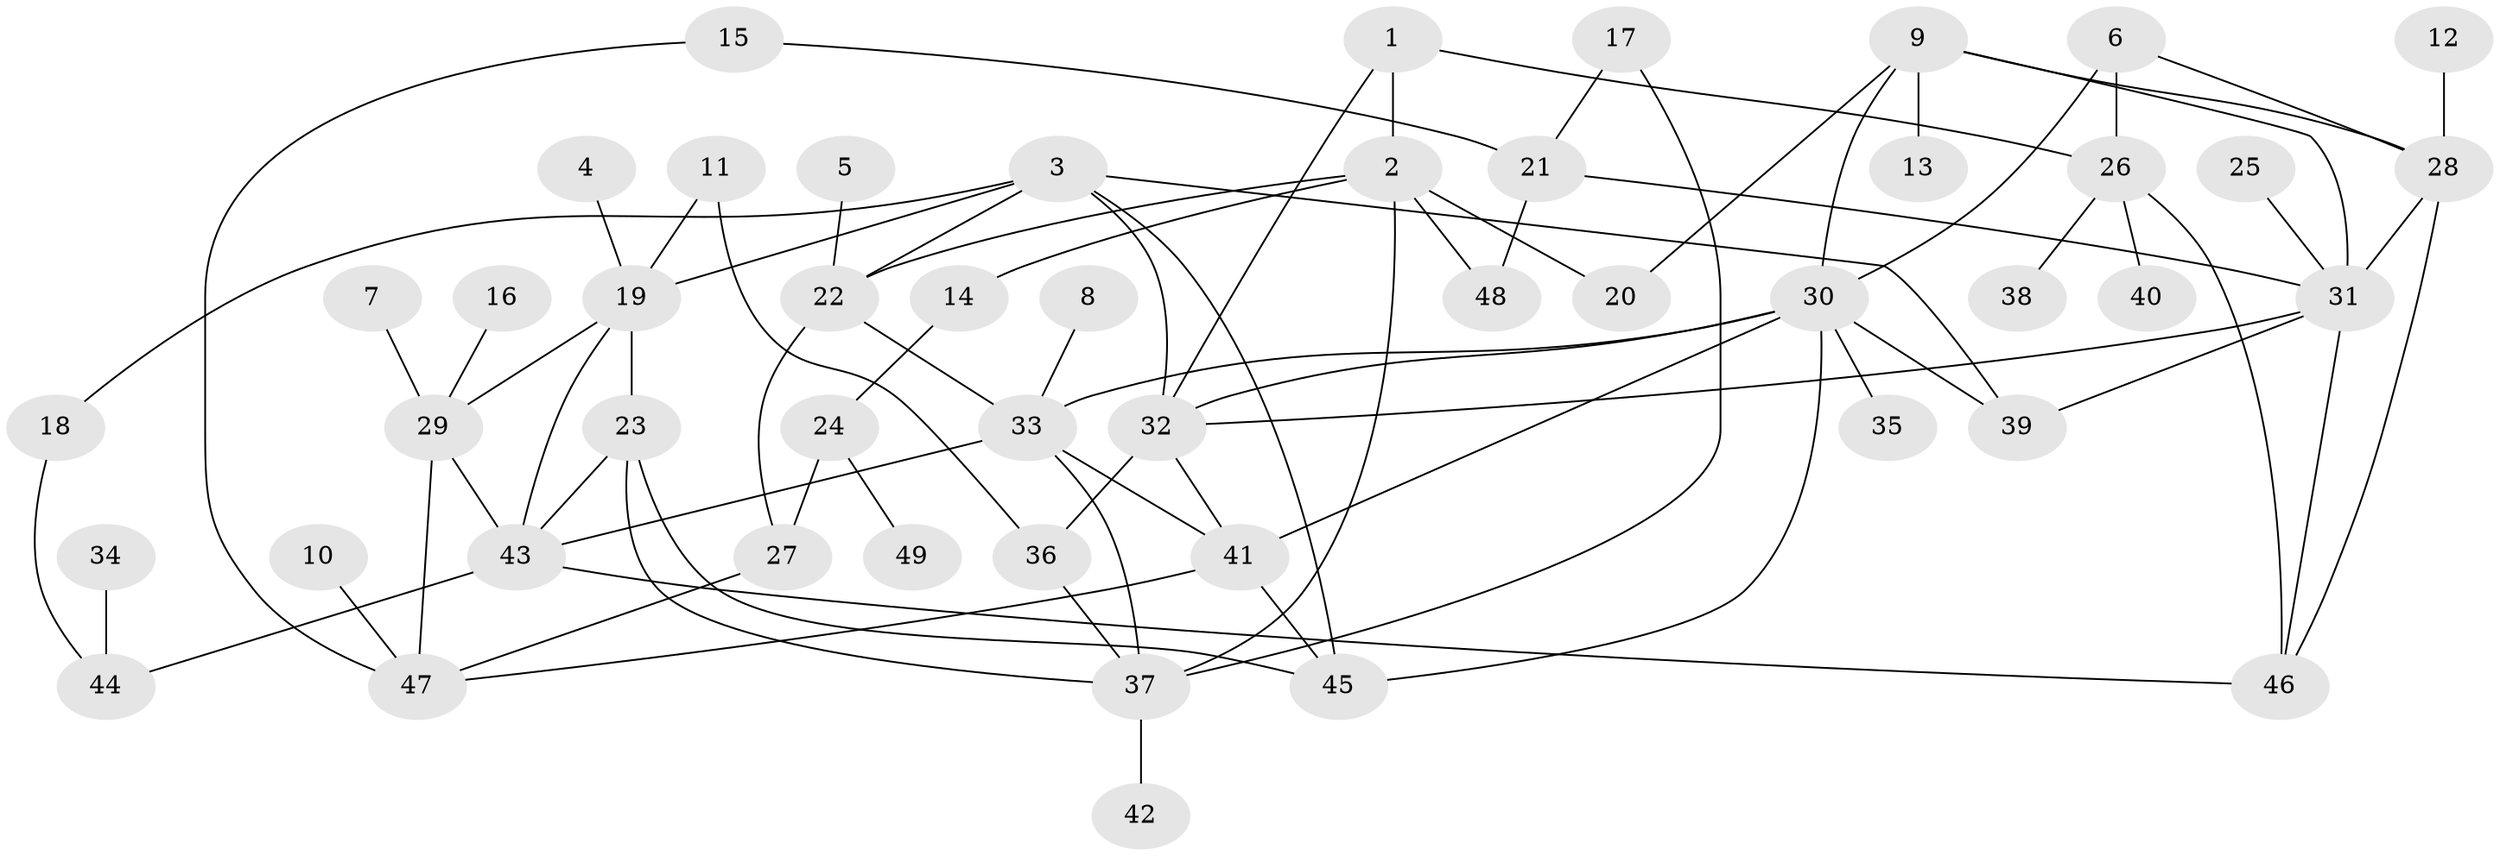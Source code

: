 // original degree distribution, {5: 0.07216494845360824, 6: 0.041237113402061855, 3: 0.16494845360824742, 7: 0.010309278350515464, 4: 0.15463917525773196, 1: 0.26804123711340205, 2: 0.28865979381443296}
// Generated by graph-tools (version 1.1) at 2025/49/03/09/25 03:49:20]
// undirected, 49 vertices, 79 edges
graph export_dot {
graph [start="1"]
  node [color=gray90,style=filled];
  1;
  2;
  3;
  4;
  5;
  6;
  7;
  8;
  9;
  10;
  11;
  12;
  13;
  14;
  15;
  16;
  17;
  18;
  19;
  20;
  21;
  22;
  23;
  24;
  25;
  26;
  27;
  28;
  29;
  30;
  31;
  32;
  33;
  34;
  35;
  36;
  37;
  38;
  39;
  40;
  41;
  42;
  43;
  44;
  45;
  46;
  47;
  48;
  49;
  1 -- 2 [weight=1.0];
  1 -- 26 [weight=1.0];
  1 -- 32 [weight=1.0];
  2 -- 14 [weight=1.0];
  2 -- 20 [weight=1.0];
  2 -- 22 [weight=1.0];
  2 -- 37 [weight=1.0];
  2 -- 48 [weight=1.0];
  3 -- 18 [weight=1.0];
  3 -- 19 [weight=1.0];
  3 -- 22 [weight=1.0];
  3 -- 32 [weight=1.0];
  3 -- 39 [weight=1.0];
  3 -- 45 [weight=1.0];
  4 -- 19 [weight=1.0];
  5 -- 22 [weight=1.0];
  6 -- 26 [weight=1.0];
  6 -- 28 [weight=1.0];
  6 -- 30 [weight=1.0];
  7 -- 29 [weight=1.0];
  8 -- 33 [weight=1.0];
  9 -- 13 [weight=1.0];
  9 -- 20 [weight=1.0];
  9 -- 28 [weight=1.0];
  9 -- 30 [weight=1.0];
  9 -- 31 [weight=1.0];
  10 -- 47 [weight=1.0];
  11 -- 19 [weight=1.0];
  11 -- 36 [weight=1.0];
  12 -- 28 [weight=1.0];
  14 -- 24 [weight=1.0];
  15 -- 21 [weight=1.0];
  15 -- 47 [weight=1.0];
  16 -- 29 [weight=1.0];
  17 -- 21 [weight=1.0];
  17 -- 37 [weight=1.0];
  18 -- 44 [weight=1.0];
  19 -- 23 [weight=1.0];
  19 -- 29 [weight=1.0];
  19 -- 43 [weight=1.0];
  21 -- 31 [weight=1.0];
  21 -- 48 [weight=1.0];
  22 -- 27 [weight=1.0];
  22 -- 33 [weight=1.0];
  23 -- 37 [weight=1.0];
  23 -- 43 [weight=1.0];
  23 -- 45 [weight=1.0];
  24 -- 27 [weight=1.0];
  24 -- 49 [weight=1.0];
  25 -- 31 [weight=1.0];
  26 -- 38 [weight=1.0];
  26 -- 40 [weight=1.0];
  26 -- 46 [weight=1.0];
  27 -- 47 [weight=1.0];
  28 -- 31 [weight=1.0];
  28 -- 46 [weight=1.0];
  29 -- 43 [weight=1.0];
  29 -- 47 [weight=1.0];
  30 -- 32 [weight=1.0];
  30 -- 33 [weight=1.0];
  30 -- 35 [weight=1.0];
  30 -- 39 [weight=1.0];
  30 -- 41 [weight=1.0];
  30 -- 45 [weight=1.0];
  31 -- 32 [weight=1.0];
  31 -- 39 [weight=1.0];
  31 -- 46 [weight=1.0];
  32 -- 36 [weight=1.0];
  32 -- 41 [weight=1.0];
  33 -- 37 [weight=2.0];
  33 -- 41 [weight=1.0];
  33 -- 43 [weight=1.0];
  34 -- 44 [weight=1.0];
  36 -- 37 [weight=1.0];
  37 -- 42 [weight=1.0];
  41 -- 45 [weight=1.0];
  41 -- 47 [weight=1.0];
  43 -- 44 [weight=1.0];
  43 -- 46 [weight=1.0];
}

